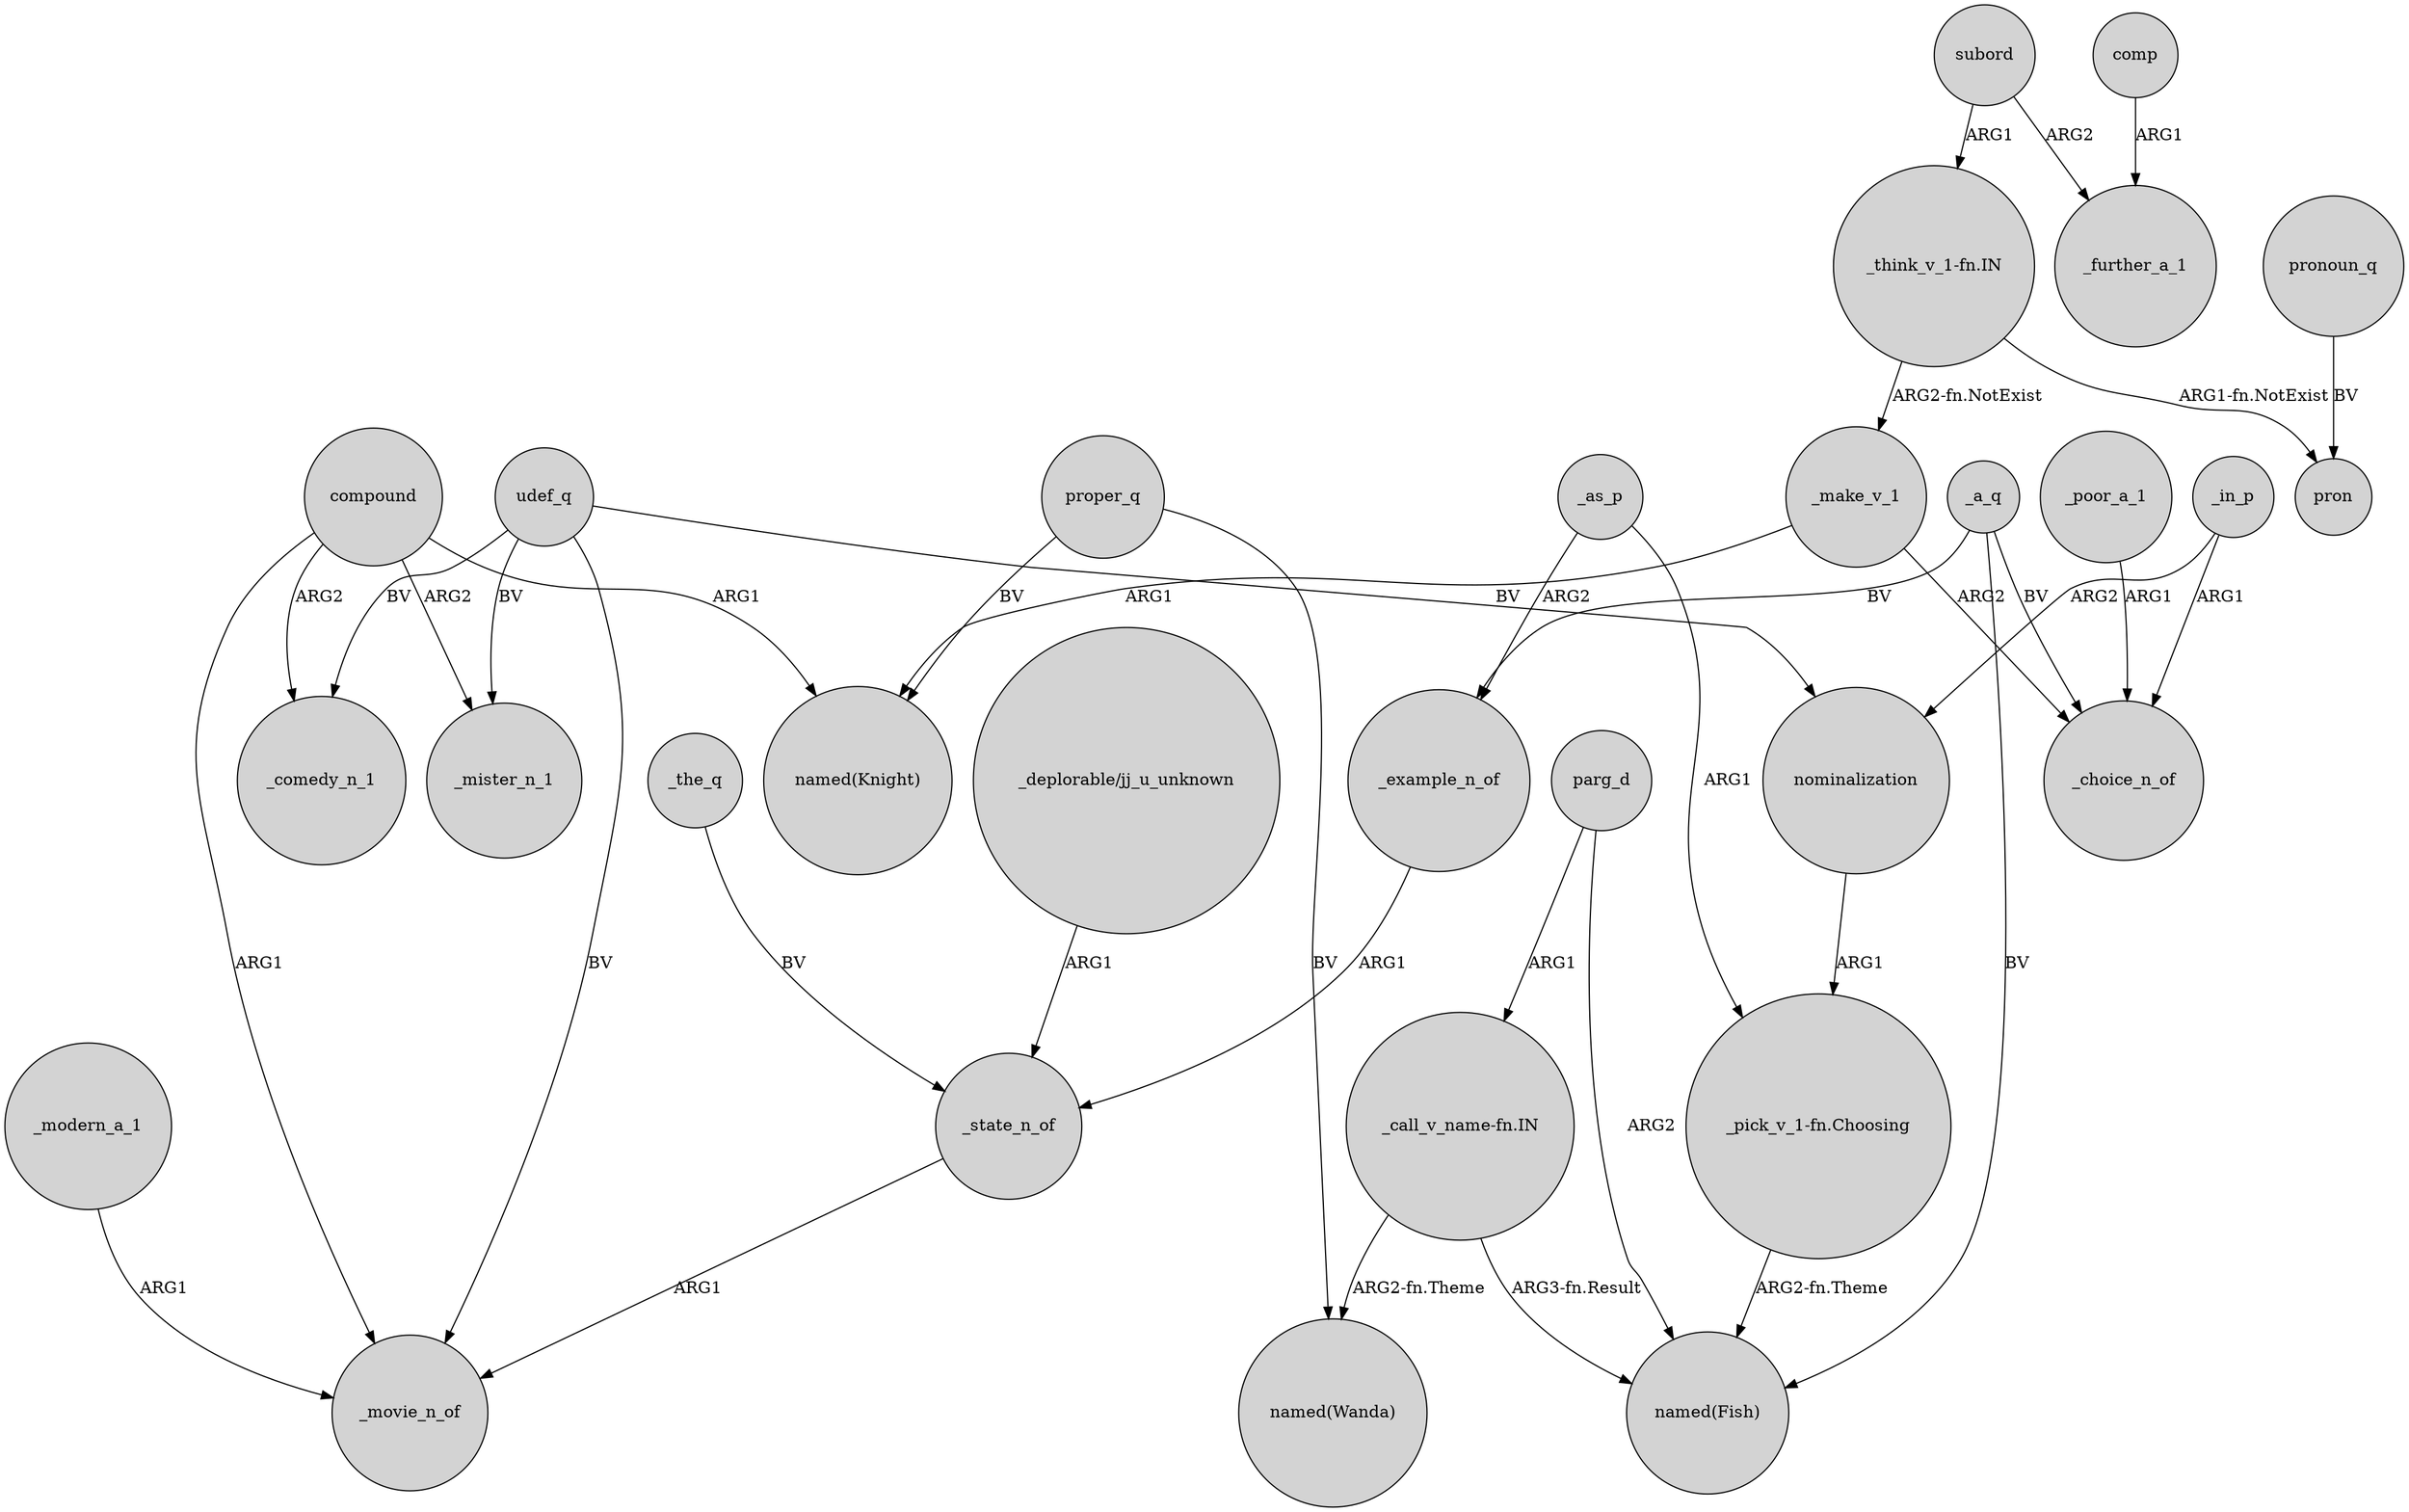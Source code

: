 digraph {
	node [shape=circle style=filled]
	"_call_v_name-fn.IN" -> "named(Fish)" [label="ARG3-fn.Result"]
	udef_q -> _comedy_n_1 [label=BV]
	_example_n_of -> _state_n_of [label=ARG1]
	"_think_v_1-fn.IN" -> pron [label="ARG1-fn.NotExist"]
	nominalization -> "_pick_v_1-fn.Choosing" [label=ARG1]
	compound -> _mister_n_1 [label=ARG2]
	"_pick_v_1-fn.Choosing" -> "named(Fish)" [label="ARG2-fn.Theme"]
	udef_q -> _mister_n_1 [label=BV]
	_the_q -> _state_n_of [label=BV]
	proper_q -> "named(Knight)" [label=BV]
	_a_q -> "named(Fish)" [label=BV]
	_state_n_of -> _movie_n_of [label=ARG1]
	compound -> "named(Knight)" [label=ARG1]
	parg_d -> "_call_v_name-fn.IN" [label=ARG1]
	pronoun_q -> pron [label=BV]
	parg_d -> "named(Fish)" [label=ARG2]
	"_call_v_name-fn.IN" -> "named(Wanda)" [label="ARG2-fn.Theme"]
	proper_q -> "named(Wanda)" [label=BV]
	_as_p -> "_pick_v_1-fn.Choosing" [label=ARG1]
	compound -> _comedy_n_1 [label=ARG2]
	_make_v_1 -> _choice_n_of [label=ARG2]
	comp -> _further_a_1 [label=ARG1]
	_as_p -> _example_n_of [label=ARG2]
	_modern_a_1 -> _movie_n_of [label=ARG1]
	"_deplorable/jj_u_unknown" -> _state_n_of [label=ARG1]
	subord -> "_think_v_1-fn.IN" [label=ARG1]
	udef_q -> nominalization [label=BV]
	_poor_a_1 -> _choice_n_of [label=ARG1]
	_a_q -> _choice_n_of [label=BV]
	_a_q -> _example_n_of [label=BV]
	"_think_v_1-fn.IN" -> _make_v_1 [label="ARG2-fn.NotExist"]
	subord -> _further_a_1 [label=ARG2]
	_in_p -> _choice_n_of [label=ARG1]
	_in_p -> nominalization [label=ARG2]
	_make_v_1 -> "named(Knight)" [label=ARG1]
	compound -> _movie_n_of [label=ARG1]
	udef_q -> _movie_n_of [label=BV]
}
